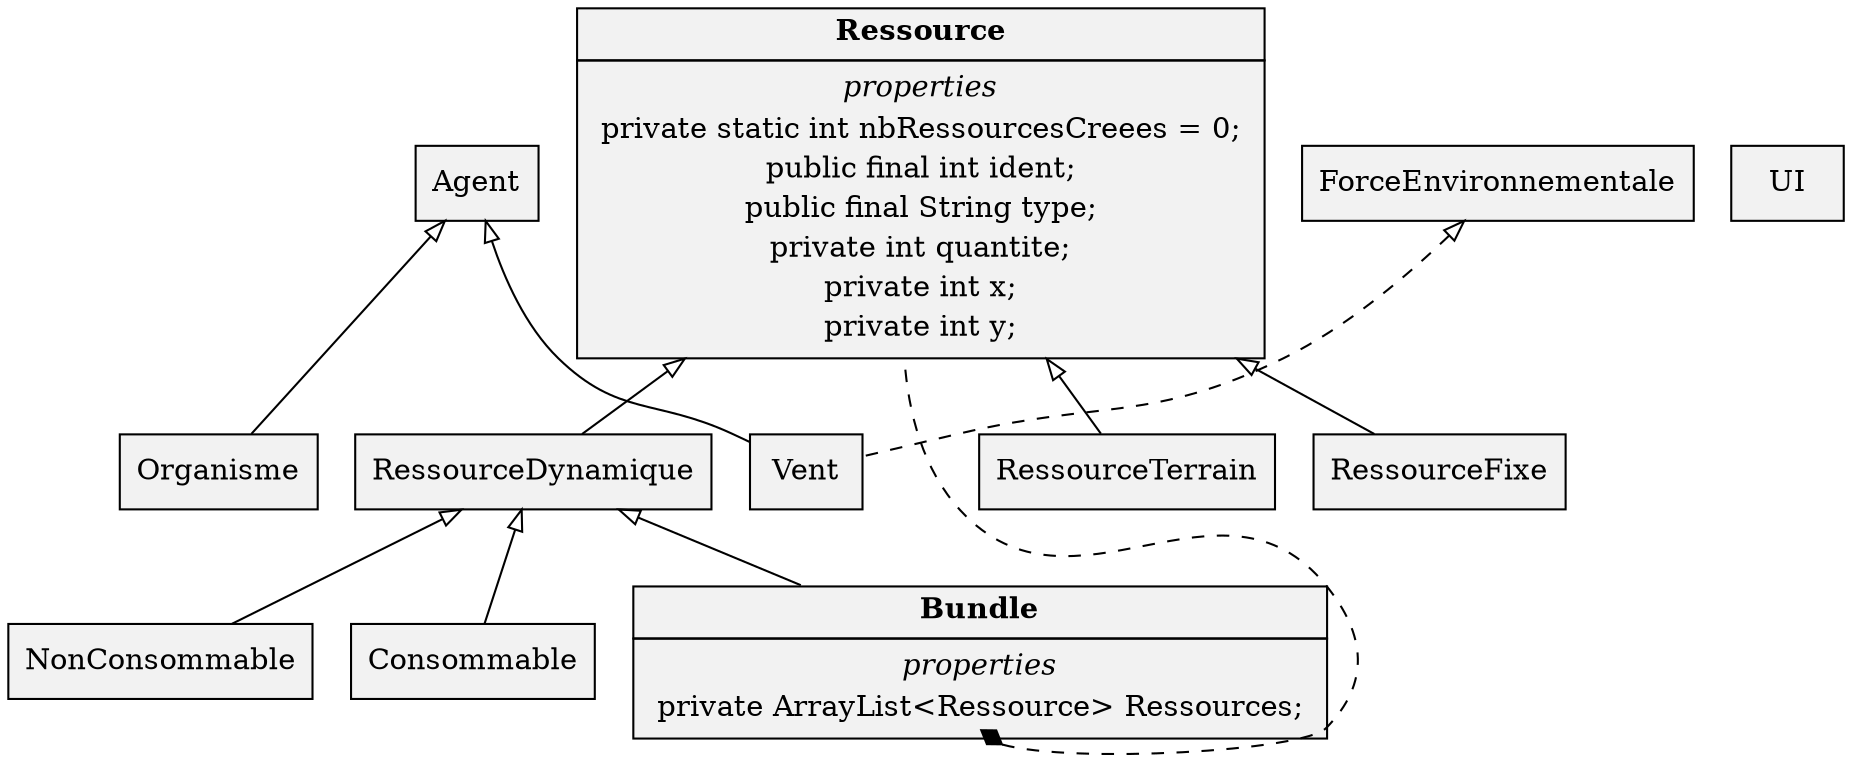 digraph G {
	subgraph root_ {
		rank=same
		node [shape=rectangle style=filled fillcolor=gray95]
		edge [style=invis]
		Agent -> Ressource -> ForceEnvironnementale -> UI
	}

	node [shape=record style=filled fillcolor=gray95]

	edge [dir=back arrowtail=empty style=""]

	Agent -> Organisme
	Agent -> Vent

	Ressource -> RessourceTerrain
	Ressource -> RessourceFixe
	Ressource -> RessourceDynamique

	RessourceDynamique -> Consommable
	RessourceDynamique -> NonConsommable
	RessourceDynamique -> Bundle

	edge [style=dashed arrowtail=empty]
	ForceEnvironnementale -> Vent

	edge [dir=back style=dashed arrowtail=diamond]
	Bundle:rss -> Ressource

	Ressource [
		shape=plain
		label=<<table border="0" cellborder="1" cellspacing="0" cellpadding="4">
			<tr> <td> <b> Ressource </b> </td> </tr>
			<tr> <td>
				<table border="0" cellborder="0" cellspacing="0">
					<tr> <td> <I> properties </I> </td> </tr>
					<tr> <td> private static int nbRessourcesCreees = 0; </td> </tr>
					<tr> <td> public final int ident; </td> </tr>
					<tr> <td> public final String type; </td> </tr>
					<tr> <td> private int quantite; </td> </tr>
					<tr> <td> private int x; </td> </tr>
					<tr> <td> private int y; </td> </tr>
				</table>
			</td> </tr>
		</table>>
	]

	Bundle [
		shape=plain
		label=<<table border="0" cellborder="1" cellspacing="0" cellpadding="4">
			<tr> <td> <b> Bundle </b> </td> </tr>
			<tr> <td>
				<table border="0" cellborder="0" cellspacing="0">
					<tr> <td> <I> properties </I> </td> </tr>
					<tr> <td port="rss"> private ArrayList&lt;Ressource&gt; Ressources; </td> </tr>
				</table>
			</td> </tr>
		</table>>
	]
}
